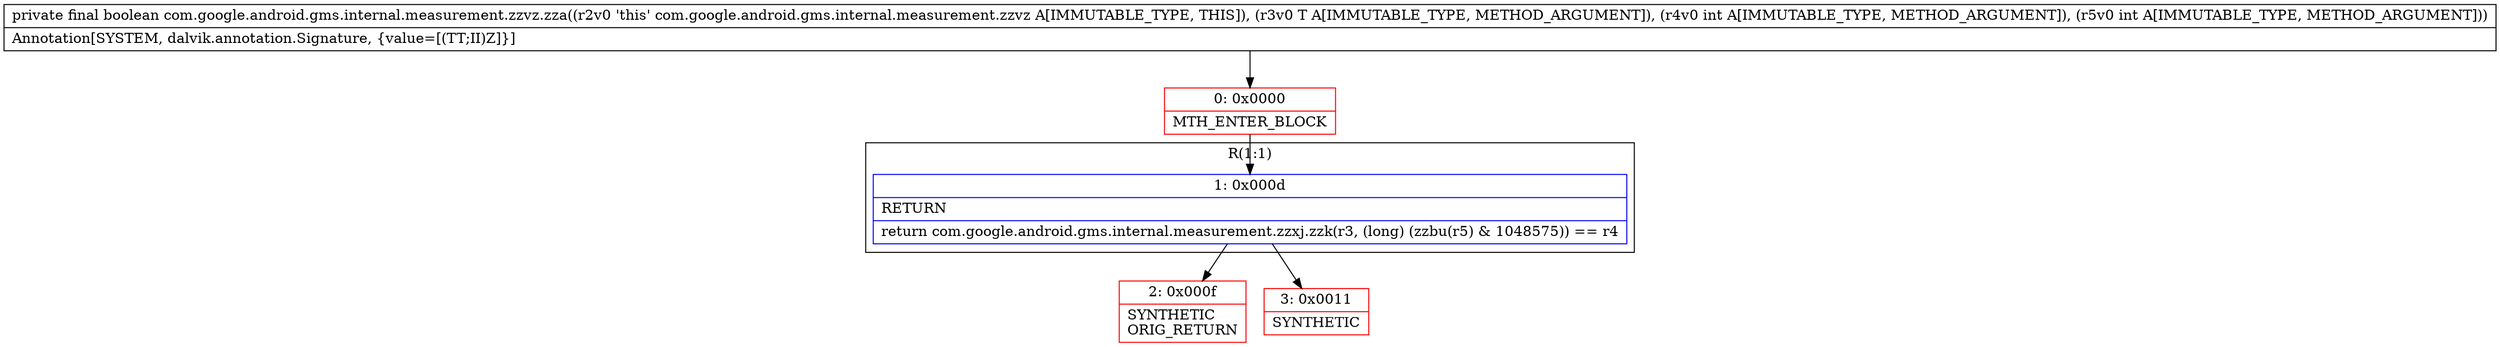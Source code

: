 digraph "CFG forcom.google.android.gms.internal.measurement.zzvz.zza(Ljava\/lang\/Object;II)Z" {
subgraph cluster_Region_162682997 {
label = "R(1:1)";
node [shape=record,color=blue];
Node_1 [shape=record,label="{1\:\ 0x000d|RETURN\l|return com.google.android.gms.internal.measurement.zzxj.zzk(r3, (long) (zzbu(r5) & 1048575)) == r4\l}"];
}
Node_0 [shape=record,color=red,label="{0\:\ 0x0000|MTH_ENTER_BLOCK\l}"];
Node_2 [shape=record,color=red,label="{2\:\ 0x000f|SYNTHETIC\lORIG_RETURN\l}"];
Node_3 [shape=record,color=red,label="{3\:\ 0x0011|SYNTHETIC\l}"];
MethodNode[shape=record,label="{private final boolean com.google.android.gms.internal.measurement.zzvz.zza((r2v0 'this' com.google.android.gms.internal.measurement.zzvz A[IMMUTABLE_TYPE, THIS]), (r3v0 T A[IMMUTABLE_TYPE, METHOD_ARGUMENT]), (r4v0 int A[IMMUTABLE_TYPE, METHOD_ARGUMENT]), (r5v0 int A[IMMUTABLE_TYPE, METHOD_ARGUMENT]))  | Annotation[SYSTEM, dalvik.annotation.Signature, \{value=[(TT;II)Z]\}]\l}"];
MethodNode -> Node_0;
Node_1 -> Node_2;
Node_1 -> Node_3;
Node_0 -> Node_1;
}

